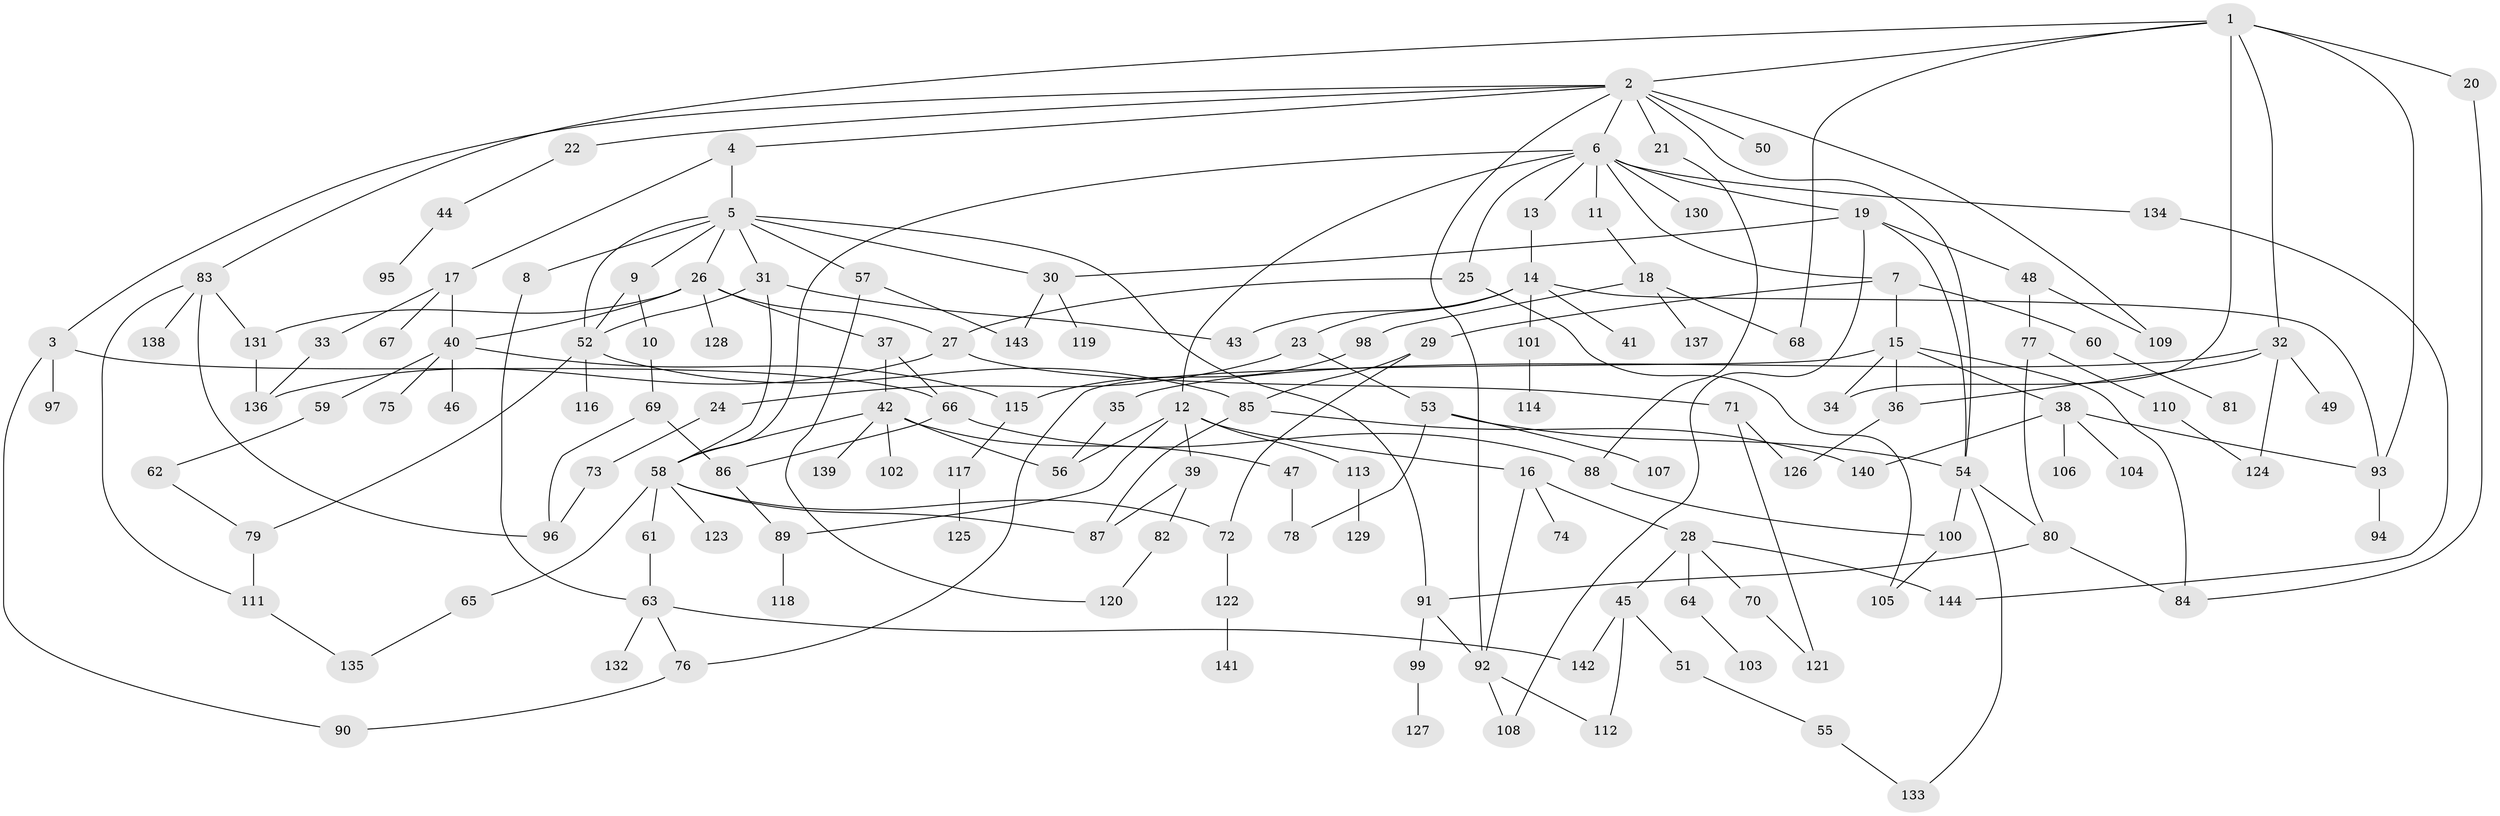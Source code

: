 // coarse degree distribution, {9: 0.02, 14: 0.01, 3: 0.18, 5: 0.1, 16: 0.01, 4: 0.11, 2: 0.27, 8: 0.01, 6: 0.03, 7: 0.02, 1: 0.24}
// Generated by graph-tools (version 1.1) at 2025/51/02/27/25 19:51:40]
// undirected, 144 vertices, 201 edges
graph export_dot {
graph [start="1"]
  node [color=gray90,style=filled];
  1;
  2;
  3;
  4;
  5;
  6;
  7;
  8;
  9;
  10;
  11;
  12;
  13;
  14;
  15;
  16;
  17;
  18;
  19;
  20;
  21;
  22;
  23;
  24;
  25;
  26;
  27;
  28;
  29;
  30;
  31;
  32;
  33;
  34;
  35;
  36;
  37;
  38;
  39;
  40;
  41;
  42;
  43;
  44;
  45;
  46;
  47;
  48;
  49;
  50;
  51;
  52;
  53;
  54;
  55;
  56;
  57;
  58;
  59;
  60;
  61;
  62;
  63;
  64;
  65;
  66;
  67;
  68;
  69;
  70;
  71;
  72;
  73;
  74;
  75;
  76;
  77;
  78;
  79;
  80;
  81;
  82;
  83;
  84;
  85;
  86;
  87;
  88;
  89;
  90;
  91;
  92;
  93;
  94;
  95;
  96;
  97;
  98;
  99;
  100;
  101;
  102;
  103;
  104;
  105;
  106;
  107;
  108;
  109;
  110;
  111;
  112;
  113;
  114;
  115;
  116;
  117;
  118;
  119;
  120;
  121;
  122;
  123;
  124;
  125;
  126;
  127;
  128;
  129;
  130;
  131;
  132;
  133;
  134;
  135;
  136;
  137;
  138;
  139;
  140;
  141;
  142;
  143;
  144;
  1 -- 2;
  1 -- 20;
  1 -- 32;
  1 -- 34;
  1 -- 68;
  1 -- 83;
  1 -- 93;
  2 -- 3;
  2 -- 4;
  2 -- 6;
  2 -- 21;
  2 -- 22;
  2 -- 50;
  2 -- 54;
  2 -- 109;
  2 -- 92;
  3 -- 90;
  3 -- 97;
  3 -- 66;
  4 -- 5;
  4 -- 17;
  5 -- 8;
  5 -- 9;
  5 -- 26;
  5 -- 31;
  5 -- 57;
  5 -- 91;
  5 -- 30;
  5 -- 52;
  6 -- 7;
  6 -- 11;
  6 -- 12;
  6 -- 13;
  6 -- 19;
  6 -- 25;
  6 -- 130;
  6 -- 134;
  6 -- 58;
  7 -- 15;
  7 -- 29;
  7 -- 60;
  8 -- 63;
  9 -- 10;
  9 -- 52;
  10 -- 69;
  11 -- 18;
  12 -- 16;
  12 -- 39;
  12 -- 89;
  12 -- 113;
  12 -- 56;
  13 -- 14;
  14 -- 23;
  14 -- 41;
  14 -- 43;
  14 -- 101;
  14 -- 93;
  15 -- 36;
  15 -- 38;
  15 -- 34;
  15 -- 84;
  15 -- 76;
  16 -- 28;
  16 -- 74;
  16 -- 92;
  17 -- 33;
  17 -- 40;
  17 -- 67;
  18 -- 98;
  18 -- 137;
  18 -- 68;
  19 -- 30;
  19 -- 48;
  19 -- 108;
  19 -- 54;
  20 -- 84;
  21 -- 88;
  22 -- 44;
  23 -- 24;
  23 -- 53;
  24 -- 73;
  25 -- 105;
  25 -- 27;
  26 -- 27;
  26 -- 37;
  26 -- 128;
  26 -- 131;
  26 -- 40;
  27 -- 71;
  27 -- 136;
  28 -- 45;
  28 -- 64;
  28 -- 70;
  28 -- 144;
  29 -- 85;
  29 -- 72;
  30 -- 119;
  30 -- 143;
  31 -- 58;
  31 -- 52;
  31 -- 43;
  32 -- 35;
  32 -- 49;
  32 -- 124;
  32 -- 36;
  33 -- 136;
  35 -- 56;
  36 -- 126;
  37 -- 42;
  37 -- 66;
  38 -- 104;
  38 -- 106;
  38 -- 140;
  38 -- 93;
  39 -- 82;
  39 -- 87;
  40 -- 46;
  40 -- 59;
  40 -- 75;
  40 -- 115;
  42 -- 47;
  42 -- 102;
  42 -- 139;
  42 -- 58;
  42 -- 56;
  44 -- 95;
  45 -- 51;
  45 -- 112;
  45 -- 142;
  47 -- 78;
  48 -- 77;
  48 -- 109;
  51 -- 55;
  52 -- 79;
  52 -- 85;
  52 -- 116;
  53 -- 78;
  53 -- 107;
  53 -- 54;
  54 -- 80;
  54 -- 100;
  54 -- 133;
  55 -- 133;
  57 -- 120;
  57 -- 143;
  58 -- 61;
  58 -- 65;
  58 -- 72;
  58 -- 123;
  58 -- 87;
  59 -- 62;
  60 -- 81;
  61 -- 63;
  62 -- 79;
  63 -- 76;
  63 -- 132;
  63 -- 142;
  64 -- 103;
  65 -- 135;
  66 -- 86;
  66 -- 88;
  69 -- 96;
  69 -- 86;
  70 -- 121;
  71 -- 121;
  71 -- 126;
  72 -- 122;
  73 -- 96;
  76 -- 90;
  77 -- 110;
  77 -- 80;
  79 -- 111;
  80 -- 84;
  80 -- 91;
  82 -- 120;
  83 -- 111;
  83 -- 138;
  83 -- 131;
  83 -- 96;
  85 -- 140;
  85 -- 87;
  86 -- 89;
  88 -- 100;
  89 -- 118;
  91 -- 92;
  91 -- 99;
  92 -- 112;
  92 -- 108;
  93 -- 94;
  98 -- 115;
  99 -- 127;
  100 -- 105;
  101 -- 114;
  110 -- 124;
  111 -- 135;
  113 -- 129;
  115 -- 117;
  117 -- 125;
  122 -- 141;
  131 -- 136;
  134 -- 144;
}
